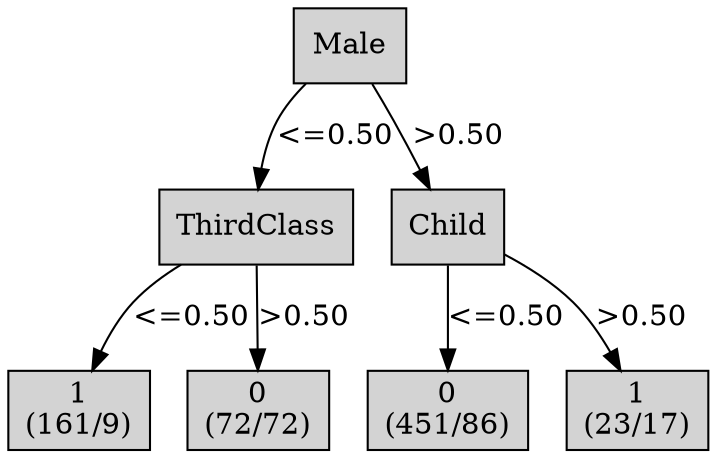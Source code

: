digraph ID3_Tree {
"0" [shape=box, style=filled, label="Male
", weight=1]
"1" [shape=box, style=filled, label="ThirdClass
", weight=2]
0 -> 1 [ label = "<=0.50"];
"2" [shape=box, style=filled, label="1
(161/9)
", weight=3]
1 -> 2 [ label = "<=0.50"];
"3" [shape=box, style=filled, label="0
(72/72)
", weight=3]
1 -> 3 [ label = ">0.50"];
"4" [shape=box, style=filled, label="Child
", weight=2]
0 -> 4 [ label = ">0.50"];
"5" [shape=box, style=filled, label="0
(451/86)
", weight=3]
4 -> 5 [ label = "<=0.50"];
"6" [shape=box, style=filled, label="1
(23/17)
", weight=3]
4 -> 6 [ label = ">0.50"];
{rank=same; 0;};
{rank=same; 1;4;};
{rank=same; 2;3;5;6;};
}
